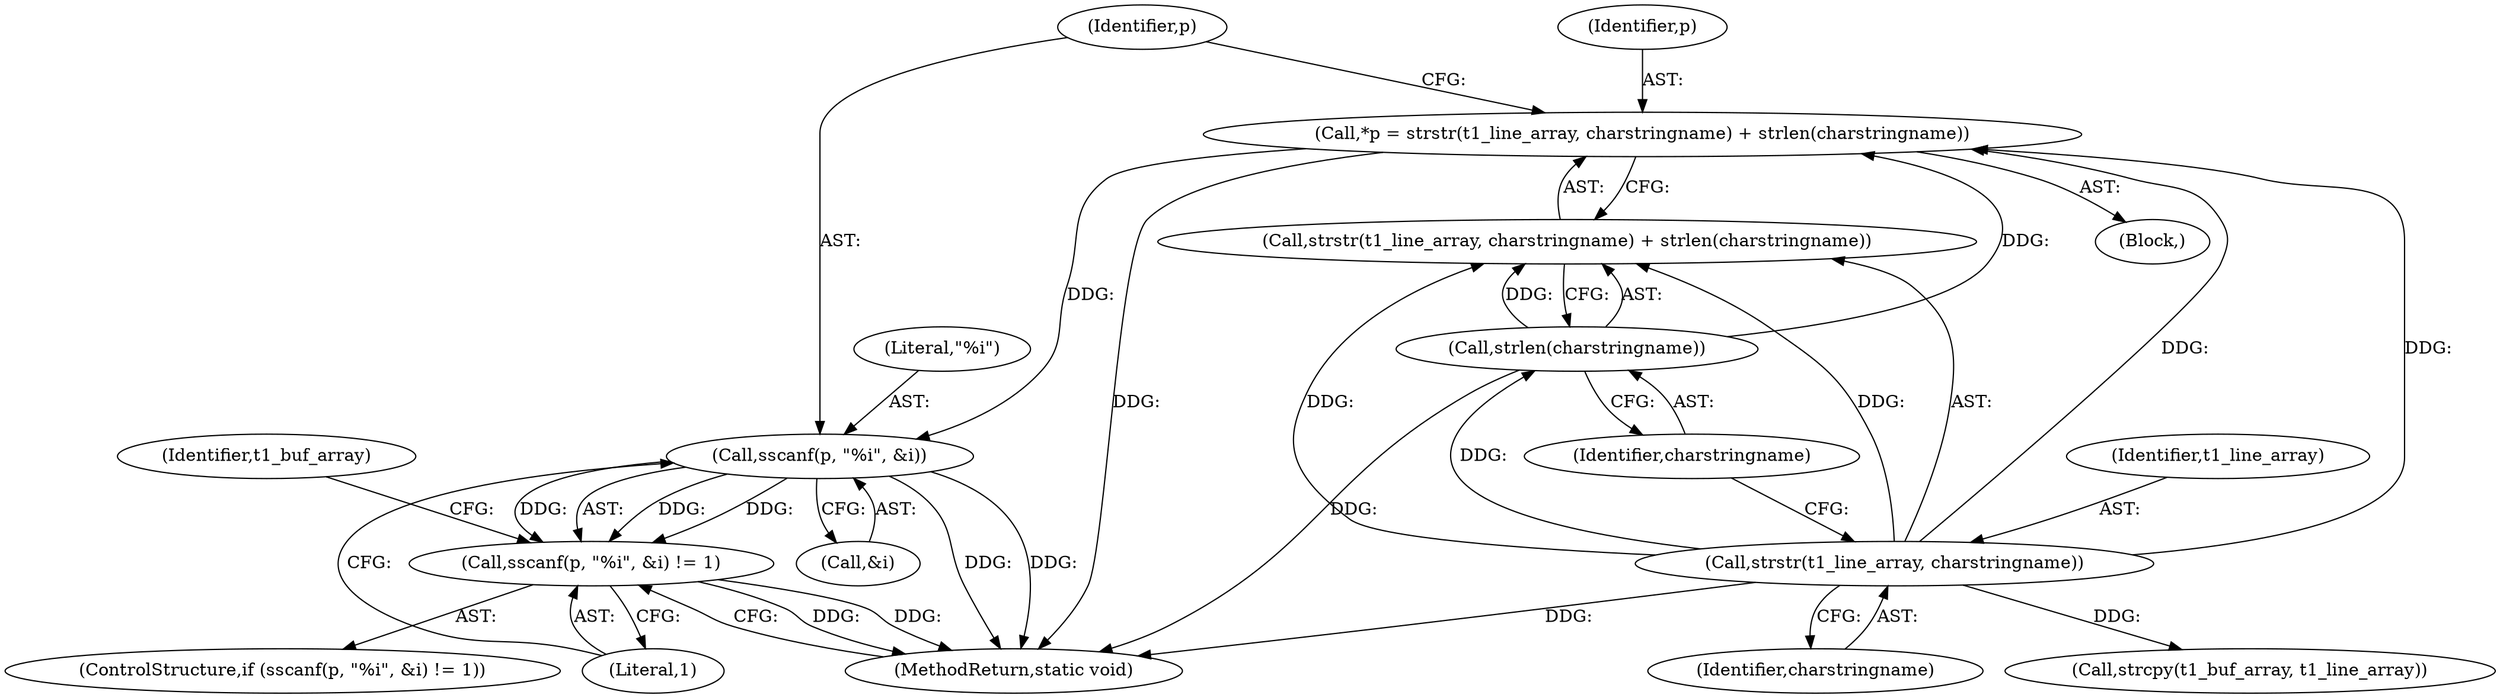 digraph "0_texlive-source_6ed0077520e2b0da1fd060c7f88db7b2e6068e4c_0@API" {
"1000116" [label="(Call,sscanf(p, \"%i\", &i))"];
"1000105" [label="(Call,*p = strstr(t1_line_array, charstringname) + strlen(charstringname))"];
"1000108" [label="(Call,strstr(t1_line_array, charstringname))"];
"1000111" [label="(Call,strlen(charstringname))"];
"1000115" [label="(Call,sscanf(p, \"%i\", &i) != 1)"];
"1000109" [label="(Identifier,t1_line_array)"];
"1000103" [label="(Block,)"];
"1000106" [label="(Identifier,p)"];
"1000118" [label="(Literal,\"%i\")"];
"1000117" [label="(Identifier,p)"];
"1000154" [label="(MethodReturn,static void)"];
"1000105" [label="(Call,*p = strstr(t1_line_array, charstringname) + strlen(charstringname))"];
"1000110" [label="(Identifier,charstringname)"];
"1000111" [label="(Call,strlen(charstringname))"];
"1000112" [label="(Identifier,charstringname)"];
"1000119" [label="(Call,&i)"];
"1000121" [label="(Literal,1)"];
"1000123" [label="(Call,strcpy(t1_buf_array, t1_line_array))"];
"1000124" [label="(Identifier,t1_buf_array)"];
"1000108" [label="(Call,strstr(t1_line_array, charstringname))"];
"1000116" [label="(Call,sscanf(p, \"%i\", &i))"];
"1000114" [label="(ControlStructure,if (sscanf(p, \"%i\", &i) != 1))"];
"1000107" [label="(Call,strstr(t1_line_array, charstringname) + strlen(charstringname))"];
"1000115" [label="(Call,sscanf(p, \"%i\", &i) != 1)"];
"1000116" -> "1000115"  [label="AST: "];
"1000116" -> "1000119"  [label="CFG: "];
"1000117" -> "1000116"  [label="AST: "];
"1000118" -> "1000116"  [label="AST: "];
"1000119" -> "1000116"  [label="AST: "];
"1000121" -> "1000116"  [label="CFG: "];
"1000116" -> "1000154"  [label="DDG: "];
"1000116" -> "1000154"  [label="DDG: "];
"1000116" -> "1000115"  [label="DDG: "];
"1000116" -> "1000115"  [label="DDG: "];
"1000116" -> "1000115"  [label="DDG: "];
"1000105" -> "1000116"  [label="DDG: "];
"1000105" -> "1000103"  [label="AST: "];
"1000105" -> "1000107"  [label="CFG: "];
"1000106" -> "1000105"  [label="AST: "];
"1000107" -> "1000105"  [label="AST: "];
"1000117" -> "1000105"  [label="CFG: "];
"1000105" -> "1000154"  [label="DDG: "];
"1000108" -> "1000105"  [label="DDG: "];
"1000108" -> "1000105"  [label="DDG: "];
"1000111" -> "1000105"  [label="DDG: "];
"1000108" -> "1000107"  [label="AST: "];
"1000108" -> "1000110"  [label="CFG: "];
"1000109" -> "1000108"  [label="AST: "];
"1000110" -> "1000108"  [label="AST: "];
"1000112" -> "1000108"  [label="CFG: "];
"1000108" -> "1000154"  [label="DDG: "];
"1000108" -> "1000107"  [label="DDG: "];
"1000108" -> "1000107"  [label="DDG: "];
"1000108" -> "1000111"  [label="DDG: "];
"1000108" -> "1000123"  [label="DDG: "];
"1000111" -> "1000107"  [label="AST: "];
"1000111" -> "1000112"  [label="CFG: "];
"1000112" -> "1000111"  [label="AST: "];
"1000107" -> "1000111"  [label="CFG: "];
"1000111" -> "1000154"  [label="DDG: "];
"1000111" -> "1000107"  [label="DDG: "];
"1000115" -> "1000114"  [label="AST: "];
"1000115" -> "1000121"  [label="CFG: "];
"1000121" -> "1000115"  [label="AST: "];
"1000124" -> "1000115"  [label="CFG: "];
"1000154" -> "1000115"  [label="CFG: "];
"1000115" -> "1000154"  [label="DDG: "];
"1000115" -> "1000154"  [label="DDG: "];
}
